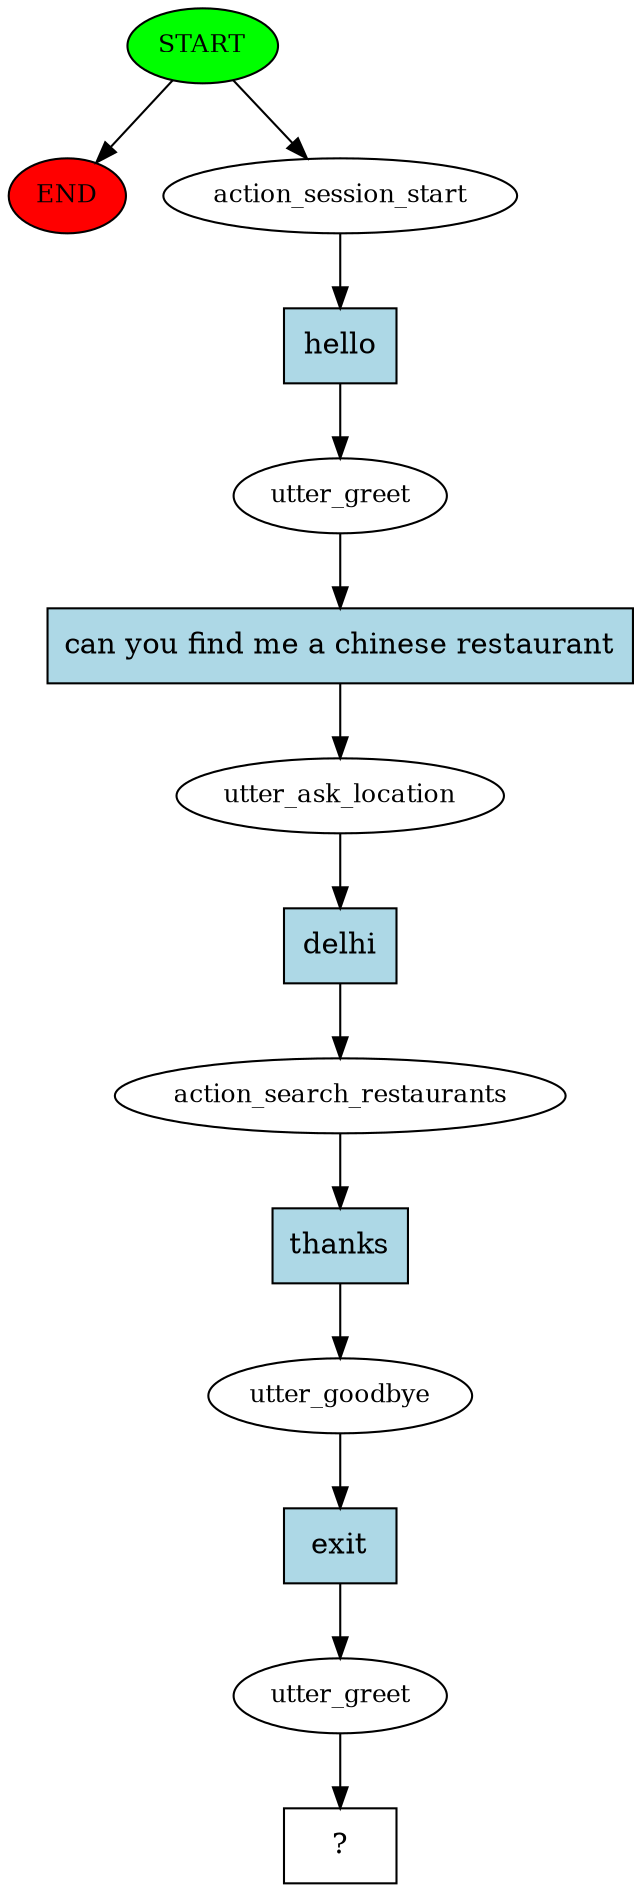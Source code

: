 digraph  {
0 [class="start active", fillcolor=green, fontsize=12, label=START, style=filled];
"-1" [class=end, fillcolor=red, fontsize=12, label=END, style=filled];
1 [class=active, fontsize=12, label=action_session_start];
2 [class=active, fontsize=12, label=utter_greet];
3 [class=active, fontsize=12, label=utter_ask_location];
4 [class=active, fontsize=12, label=action_search_restaurants];
5 [class=active, fontsize=12, label=utter_goodbye];
6 [class=active, fontsize=12, label=utter_greet];
7 [class="intent dashed active", label="  ?  ", shape=rect];
8 [class="intent active", fillcolor=lightblue, label=hello, shape=rect, style=filled];
9 [class="intent active", fillcolor=lightblue, label="can you find me a chinese restaurant", shape=rect, style=filled];
10 [class="intent active", fillcolor=lightblue, label=delhi, shape=rect, style=filled];
11 [class="intent active", fillcolor=lightblue, label=thanks, shape=rect, style=filled];
12 [class="intent active", fillcolor=lightblue, label=exit, shape=rect, style=filled];
0 -> "-1"  [class="", key=NONE, label=""];
0 -> 1  [class=active, key=NONE, label=""];
1 -> 8  [class=active, key=0];
2 -> 9  [class=active, key=0];
3 -> 10  [class=active, key=0];
4 -> 11  [class=active, key=0];
5 -> 12  [class=active, key=0];
6 -> 7  [class=active, key=NONE, label=""];
8 -> 2  [class=active, key=0];
9 -> 3  [class=active, key=0];
10 -> 4  [class=active, key=0];
11 -> 5  [class=active, key=0];
12 -> 6  [class=active, key=0];
}
